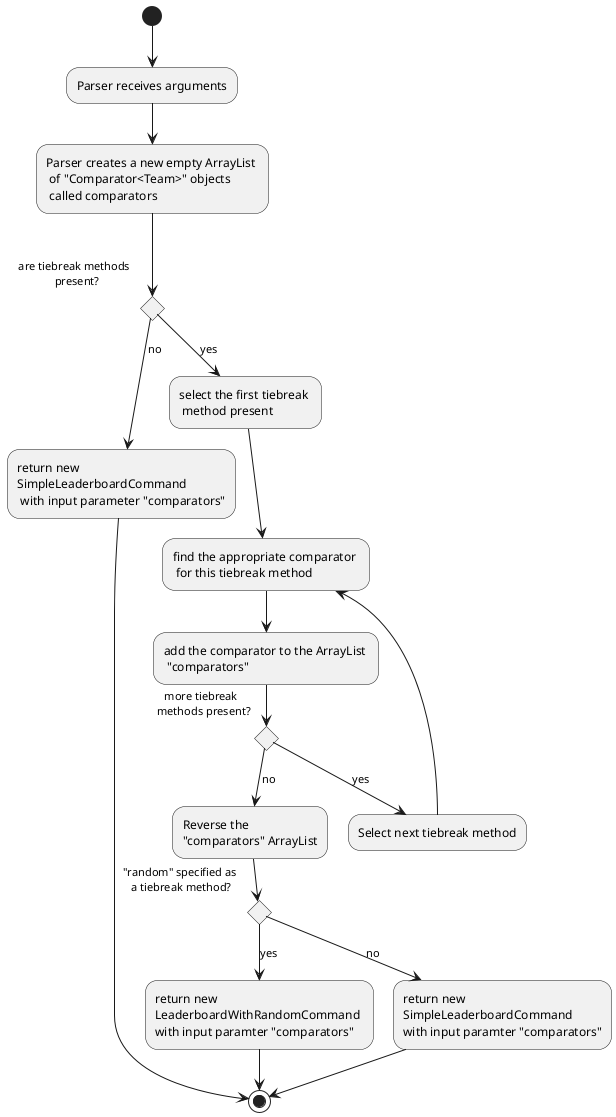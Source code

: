@startuml
(*) --> "Parser receives arguments" as first
--> Parser creates a new empty ArrayList \n of "Comparator<Team>" objects \n called comparators

---> if are tiebreak methods \n present? then
--> [no] return new \nSimpleLeaderboardCommand \n with input parameter "comparators"
----> (*)

else
--> [yes] select the first tiebreak \n method present
--> "find the appropriate comparator \n for this tiebreak method" as loop
--> add the comparator to the ArrayList \n "comparators"

    --> if more tiebreak \n methods present? then
    --> [no] Reverse the \n"comparators" ArrayList
             if "random" specified as \na tiebreak method? then
                --> [yes] return new \nLeaderboardWithRandomCommand \nwith input paramter "comparators"
                --> (*)
             else
                --> [no] return new \nSimpleLeaderboardCommand \nwith input paramter "comparators"
                --> (*)
             Endif
    else
    --> [yes] Select next tiebreak method
    --> loop
@enduml